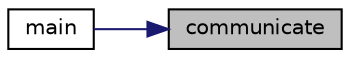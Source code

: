 digraph "communicate"
{
 // LATEX_PDF_SIZE
  edge [fontname="Helvetica",fontsize="10",labelfontname="Helvetica",labelfontsize="10"];
  node [fontname="Helvetica",fontsize="10",shape=record];
  rankdir="RL";
  Node1 [label="communicate",height=0.2,width=0.4,color="black", fillcolor="grey75", style="filled", fontcolor="black",tooltip="Handle communication with the server."];
  Node1 -> Node2 [dir="back",color="midnightblue",fontsize="10",style="solid",fontname="Helvetica"];
  Node2 [label="main",height=0.2,width=0.4,color="black", fillcolor="white", style="filled",URL="$basic__client_8c.html#a0ddf1224851353fc92bfbff6f499fa97",tooltip=" "];
}
